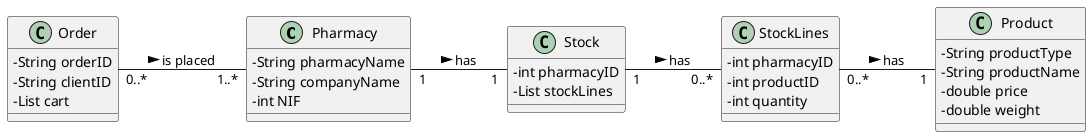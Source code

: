 @startuml
skinparam classAttributeIconSize 0

left to right direction

class Pharmacy {
    -String pharmacyName
    -String companyName
    -int NIF
}

class Order {
  -String orderID
  -String clientID
  -List cart
}

class Product{
    -String productType
    -String productName
    -double price
    -double weight
}

class Stock{
    -int pharmacyID
    -List stockLines
}

class StockLines{
    -int pharmacyID
    -int productID
    -int quantity
}

Order "0..*" -- "1..*" Pharmacy : is placed >
Pharmacy "1" -- "1" Stock : has >
Stock "1" -- "0..*" StockLines : has >
StockLines "0..*" -- "1" Product : has >


@enduml


